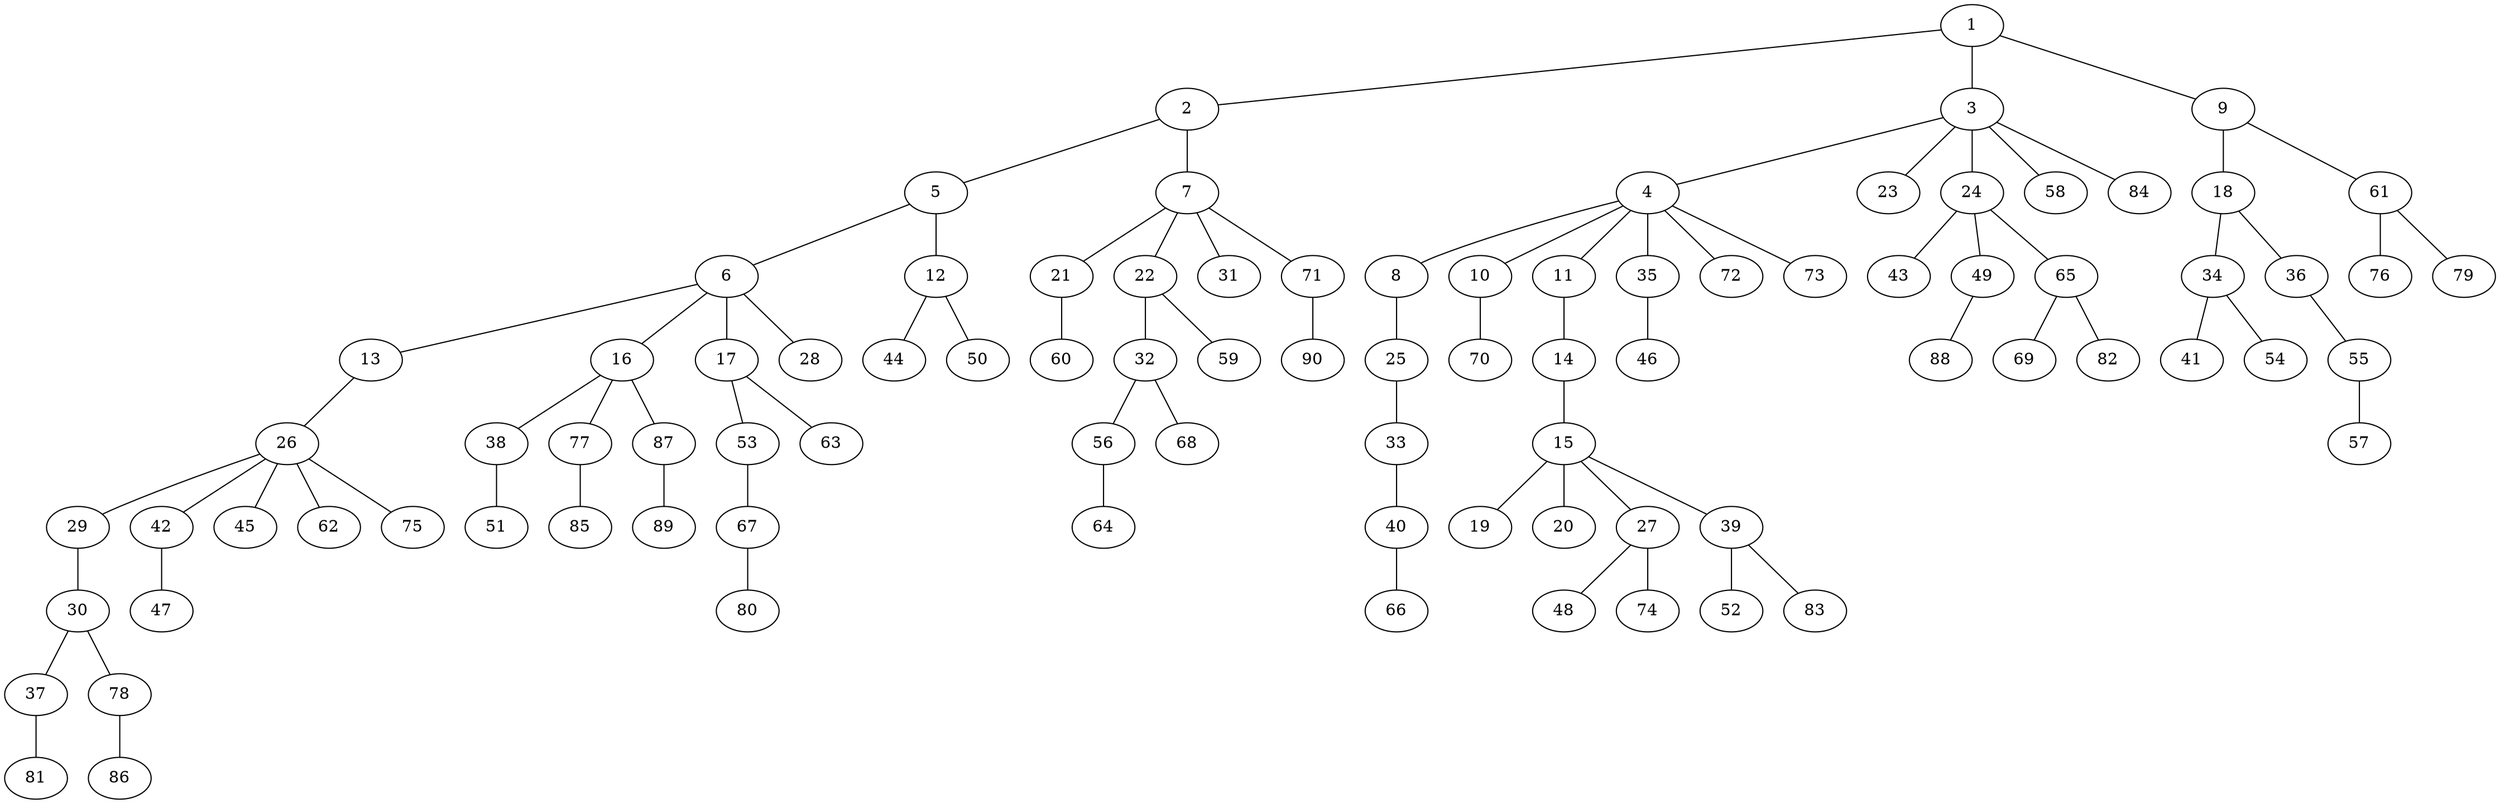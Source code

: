 graph graphname {1--2
1--3
1--9
2--5
2--7
3--4
3--23
3--24
3--58
3--84
4--8
4--10
4--11
4--35
4--72
4--73
5--6
5--12
6--13
6--16
6--17
6--28
7--21
7--22
7--31
7--71
8--25
9--18
9--61
10--70
11--14
12--44
12--50
13--26
14--15
15--19
15--20
15--27
15--39
16--38
16--77
16--87
17--53
17--63
18--34
18--36
21--60
22--32
22--59
24--43
24--49
24--65
25--33
26--29
26--42
26--45
26--62
26--75
27--48
27--74
29--30
30--37
30--78
32--56
32--68
33--40
34--41
34--54
35--46
36--55
37--81
38--51
39--52
39--83
40--66
42--47
49--88
53--67
55--57
56--64
61--76
61--79
65--69
65--82
67--80
71--90
77--85
78--86
87--89
}